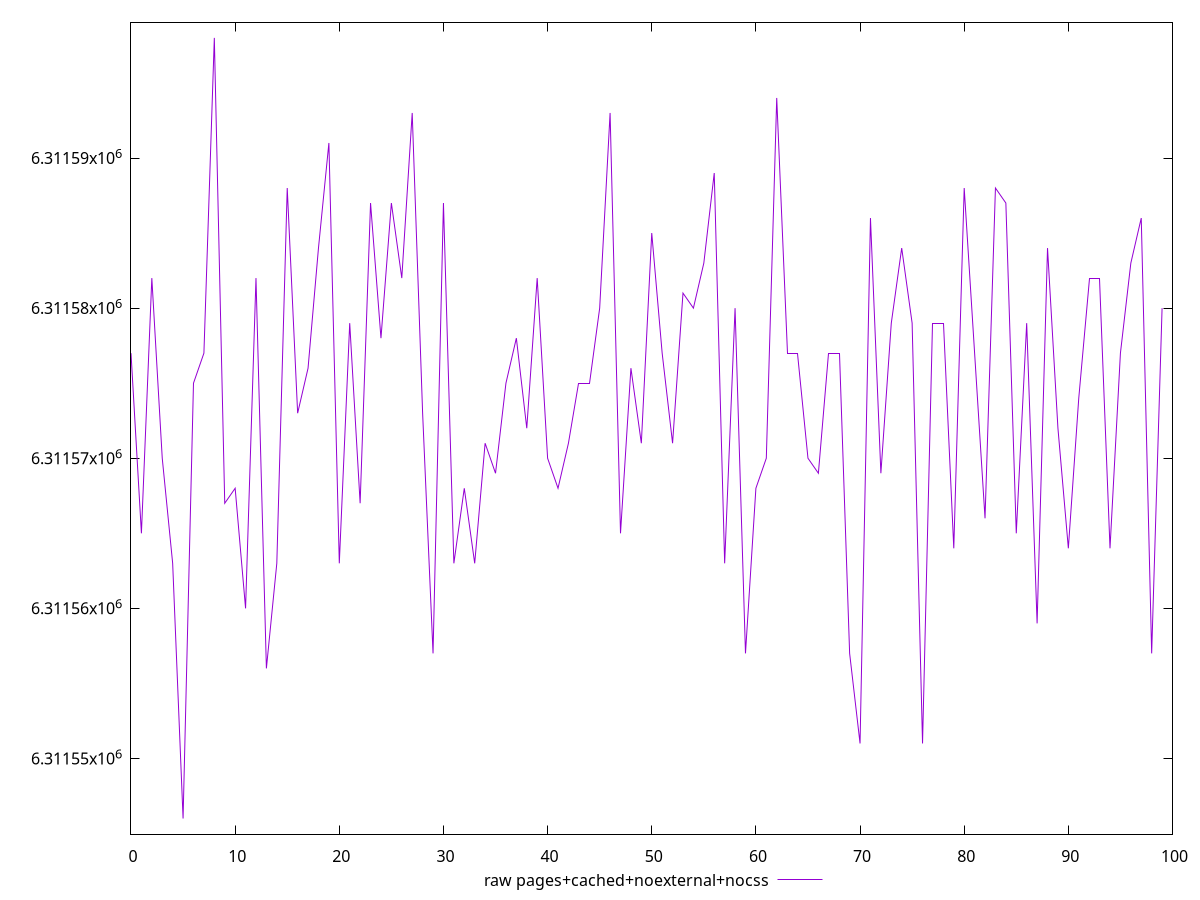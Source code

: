 $_rawPagesCachedNoexternalNocss <<EOF
6311577
6311565
6311582
6311570
6311563
6311546
6311575
6311577
6311598
6311567
6311568
6311560
6311582
6311556
6311563
6311588
6311573
6311576
6311584
6311591
6311563
6311579
6311567
6311587
6311578
6311587
6311582
6311593
6311573
6311557
6311587
6311563
6311568
6311563
6311571
6311569
6311575
6311578
6311572
6311582
6311570
6311568
6311571
6311575
6311575
6311580
6311593
6311565
6311576
6311571
6311585
6311577
6311571
6311581
6311580
6311583
6311589
6311563
6311580
6311557
6311568
6311570
6311594
6311577
6311577
6311570
6311569
6311577
6311577
6311557
6311551
6311586
6311569
6311579
6311584
6311579
6311551
6311579
6311579
6311564
6311588
6311577
6311566
6311588
6311587
6311565
6311579
6311559
6311584
6311572
6311564
6311574
6311582
6311582
6311564
6311577
6311583
6311586
6311557
6311580
EOF
set key outside below
set terminal pngcairo
set output "report_00005_2020-11-02T22-26-11.212Z/total-byte-weight/pages+cached+noexternal+nocss//raw.png"
set yrange [6311544.96:6311599.04]
plot $_rawPagesCachedNoexternalNocss title "raw pages+cached+noexternal+nocss" with line ,